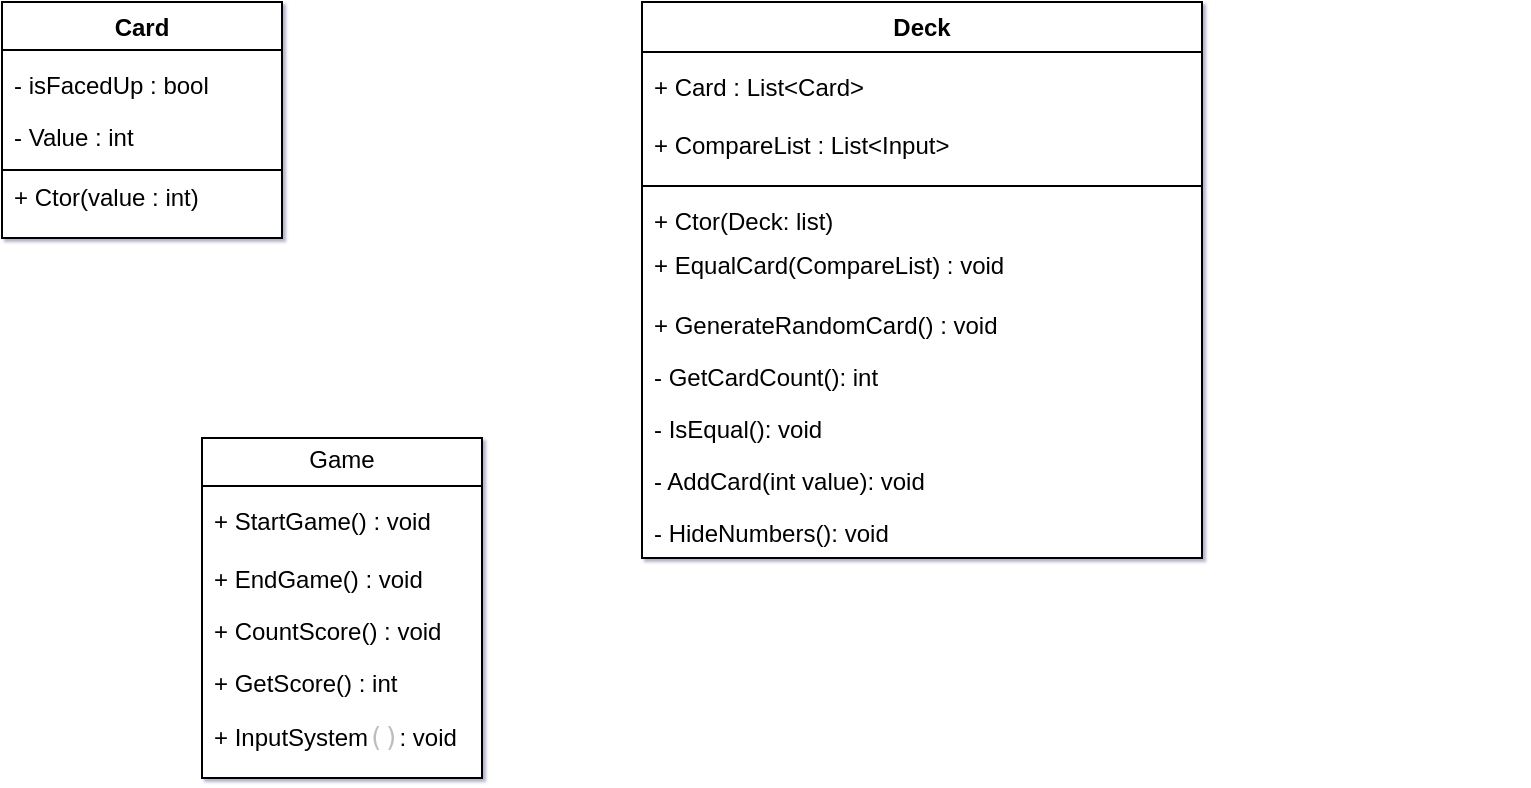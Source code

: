 <mxfile version="21.6.5" type="device">
  <diagram name="Page-1" id="inEwgcQO3QwSJFyZyE5y">
    <mxGraphModel dx="931" dy="383" grid="1" gridSize="10" guides="1" tooltips="1" connect="1" arrows="1" fold="1" page="1" pageScale="1" pageWidth="850" pageHeight="1100" math="0" shadow="1">
      <root>
        <mxCell id="0" />
        <mxCell id="1" parent="0" />
        <mxCell id="b713cjm2W3YL7Y8BEaxd-3" value="&lt;p style=&quot;margin: 4px 0px 0px; text-align: center; line-height: 50%;&quot;&gt;&lt;br&gt;&lt;b&gt;Card&lt;/b&gt;&lt;/p&gt;" style="verticalAlign=top;align=left;overflow=fill;fontSize=12;fontFamily=Helvetica;html=1;whiteSpace=wrap;" parent="1" vertex="1">
          <mxGeometry x="50" y="32" width="140" height="118" as="geometry" />
        </mxCell>
        <mxCell id="b713cjm2W3YL7Y8BEaxd-4" value="" style="line;strokeWidth=1;fillColor=none;align=left;verticalAlign=middle;spacingTop=-1;spacingLeft=3;spacingRight=3;rotatable=0;labelPosition=right;points=[];portConstraint=eastwest;strokeColor=inherit;" parent="1" vertex="1">
          <mxGeometry x="50" y="52" width="140" height="8" as="geometry" />
        </mxCell>
        <mxCell id="b713cjm2W3YL7Y8BEaxd-5" value="- isFacedUp : bool&amp;nbsp;" style="text;strokeColor=none;fillColor=none;align=left;verticalAlign=top;spacingLeft=4;spacingRight=4;overflow=hidden;rotatable=0;points=[[0,0.5],[1,0.5]];portConstraint=eastwest;whiteSpace=wrap;html=1;" parent="1" vertex="1">
          <mxGeometry x="50" y="60" width="140" height="26" as="geometry" />
        </mxCell>
        <mxCell id="b713cjm2W3YL7Y8BEaxd-7" value="" style="line;strokeWidth=1;fillColor=none;align=left;verticalAlign=middle;spacingTop=-1;spacingLeft=3;spacingRight=3;rotatable=0;labelPosition=right;points=[];portConstraint=eastwest;strokeColor=inherit;" parent="1" vertex="1">
          <mxGeometry x="50" y="112" width="140" height="8" as="geometry" />
        </mxCell>
        <mxCell id="b713cjm2W3YL7Y8BEaxd-10" value="- Value : int&amp;nbsp;" style="text;strokeColor=none;fillColor=none;align=left;verticalAlign=top;spacingLeft=4;spacingRight=4;overflow=hidden;rotatable=0;points=[[0,0.5],[1,0.5]];portConstraint=eastwest;whiteSpace=wrap;html=1;" parent="1" vertex="1">
          <mxGeometry x="50" y="86" width="140" height="26" as="geometry" />
        </mxCell>
        <mxCell id="b713cjm2W3YL7Y8BEaxd-11" value="&lt;p style=&quot;margin: 4px 0px 0px; text-align: center; line-height: 120%;&quot;&gt;Game&lt;/p&gt;" style="verticalAlign=top;align=left;overflow=fill;fontSize=12;fontFamily=Helvetica;html=1;whiteSpace=wrap;" parent="1" vertex="1">
          <mxGeometry x="150" y="250" width="140" height="170" as="geometry" />
        </mxCell>
        <mxCell id="b713cjm2W3YL7Y8BEaxd-12" value="" style="line;strokeWidth=1;fillColor=none;align=left;verticalAlign=middle;spacingTop=-1;spacingLeft=3;spacingRight=3;rotatable=0;labelPosition=right;points=[];portConstraint=eastwest;strokeColor=inherit;" parent="1" vertex="1">
          <mxGeometry x="150" y="270" width="140" height="8" as="geometry" />
        </mxCell>
        <mxCell id="b713cjm2W3YL7Y8BEaxd-15" value="+ StartGame() : void" style="text;strokeColor=none;fillColor=none;align=left;verticalAlign=top;spacingLeft=4;spacingRight=4;overflow=hidden;rotatable=0;points=[[0,0.5],[1,0.5]];portConstraint=eastwest;whiteSpace=wrap;html=1;" parent="1" vertex="1">
          <mxGeometry x="150" y="277.5" width="140" height="26" as="geometry" />
        </mxCell>
        <mxCell id="b713cjm2W3YL7Y8BEaxd-16" value="+ EndGame() : void" style="text;strokeColor=none;fillColor=none;align=left;verticalAlign=top;spacingLeft=4;spacingRight=4;overflow=hidden;rotatable=0;points=[[0,0.5],[1,0.5]];portConstraint=eastwest;whiteSpace=wrap;html=1;" parent="1" vertex="1">
          <mxGeometry x="150" y="306.5" width="140" height="26" as="geometry" />
        </mxCell>
        <mxCell id="b713cjm2W3YL7Y8BEaxd-17" value="&lt;p style=&quot;margin: 4px 0px 0px; text-align: center; line-height: 50%;&quot;&gt;&lt;br&gt;&lt;b&gt;Deck&lt;/b&gt;&lt;/p&gt;" style="verticalAlign=top;align=left;overflow=fill;fontSize=12;fontFamily=Helvetica;html=1;whiteSpace=wrap;" parent="1" vertex="1">
          <mxGeometry x="370" y="32" width="280" height="278" as="geometry" />
        </mxCell>
        <mxCell id="b713cjm2W3YL7Y8BEaxd-18" value="" style="line;strokeWidth=1;fillColor=none;align=left;verticalAlign=middle;spacingTop=-1;spacingLeft=3;spacingRight=3;rotatable=0;labelPosition=right;points=[];portConstraint=eastwest;strokeColor=inherit;" parent="1" vertex="1">
          <mxGeometry x="370" y="53" width="280" height="8" as="geometry" />
        </mxCell>
        <mxCell id="b713cjm2W3YL7Y8BEaxd-19" value="+ Card : List&amp;lt;Card&amp;gt;" style="text;strokeColor=none;fillColor=none;align=left;verticalAlign=top;spacingLeft=4;spacingRight=4;overflow=hidden;rotatable=0;points=[[0,0.5],[1,0.5]];portConstraint=eastwest;whiteSpace=wrap;html=1;" parent="1" vertex="1">
          <mxGeometry x="370" y="61" width="280" height="26" as="geometry" />
        </mxCell>
        <mxCell id="b713cjm2W3YL7Y8BEaxd-20" value="+ GenerateRandomCard() : void" style="text;strokeColor=none;fillColor=none;align=left;verticalAlign=top;spacingLeft=4;spacingRight=4;overflow=hidden;rotatable=0;points=[[0,0.5],[1,0.5]];portConstraint=eastwest;whiteSpace=wrap;html=1;" parent="1" vertex="1">
          <mxGeometry x="370" y="180" width="280" height="26" as="geometry" />
        </mxCell>
        <mxCell id="b713cjm2W3YL7Y8BEaxd-21" value="" style="line;strokeWidth=1;fillColor=none;align=left;verticalAlign=middle;spacingTop=-1;spacingLeft=3;spacingRight=3;rotatable=0;labelPosition=right;points=[];portConstraint=eastwest;strokeColor=inherit;" parent="1" vertex="1">
          <mxGeometry x="370" y="120" width="280" height="8" as="geometry" />
        </mxCell>
        <mxCell id="b713cjm2W3YL7Y8BEaxd-25" value="+ EqualCard(CompareList) : void" style="text;strokeColor=none;fillColor=none;align=left;verticalAlign=top;spacingLeft=4;spacingRight=4;overflow=hidden;rotatable=0;points=[[0,0.5],[1,0.5]];portConstraint=eastwest;whiteSpace=wrap;html=1;" parent="1" vertex="1">
          <mxGeometry x="370" y="150" width="440" height="30" as="geometry" />
        </mxCell>
        <mxCell id="b713cjm2W3YL7Y8BEaxd-28" value="+ Ctor(value : int)" style="text;strokeColor=none;fillColor=none;align=left;verticalAlign=top;spacingLeft=4;spacingRight=4;overflow=hidden;rotatable=0;points=[[0,0.5],[1,0.5]];portConstraint=eastwest;whiteSpace=wrap;html=1;" parent="1" vertex="1">
          <mxGeometry x="50" y="116" width="140" height="26" as="geometry" />
        </mxCell>
        <mxCell id="b713cjm2W3YL7Y8BEaxd-35" value="+ CountScore() : void" style="text;strokeColor=none;fillColor=none;align=left;verticalAlign=top;spacingLeft=4;spacingRight=4;overflow=hidden;rotatable=0;points=[[0,0.5],[1,0.5]];portConstraint=eastwest;whiteSpace=wrap;html=1;" parent="1" vertex="1">
          <mxGeometry x="150" y="332.5" width="140" height="26" as="geometry" />
        </mxCell>
        <mxCell id="b713cjm2W3YL7Y8BEaxd-36" value="+ GetScore() : int" style="text;strokeColor=none;fillColor=none;align=left;verticalAlign=top;spacingLeft=4;spacingRight=4;overflow=hidden;rotatable=0;points=[[0,0.5],[1,0.5]];portConstraint=eastwest;whiteSpace=wrap;html=1;" parent="1" vertex="1">
          <mxGeometry x="150" y="358.5" width="140" height="26" as="geometry" />
        </mxCell>
        <mxCell id="tG5BgOkZoNMA2-wSYlWP-2" value="+ CompareList : List&amp;lt;Input&amp;gt;&amp;nbsp;" style="text;strokeColor=none;fillColor=none;align=left;verticalAlign=top;spacingLeft=4;spacingRight=4;overflow=hidden;rotatable=0;points=[[0,0.5],[1,0.5]];portConstraint=eastwest;whiteSpace=wrap;html=1;" parent="1" vertex="1">
          <mxGeometry x="370" y="90" width="280" height="26" as="geometry" />
        </mxCell>
        <mxCell id="hObR3sScZ83Z7uzE8QlI-1" value="+ InputSystem&lt;font face=&quot;JetBrains Mono, monospace&quot; color=&quot;#bdbdbd&quot;&gt;&lt;span style=&quot;font-size: 13.067px;&quot;&gt;()&lt;/span&gt;&lt;/font&gt;&lt;span style=&quot;background-color: initial;&quot;&gt;: void&lt;/span&gt;" style="text;strokeColor=none;fillColor=none;align=left;verticalAlign=top;spacingLeft=4;spacingRight=4;overflow=hidden;rotatable=0;points=[[0,0.5],[1,0.5]];portConstraint=eastwest;whiteSpace=wrap;html=1;" vertex="1" parent="1">
          <mxGeometry x="150" y="384.5" width="140" height="26" as="geometry" />
        </mxCell>
        <mxCell id="hObR3sScZ83Z7uzE8QlI-3" value="-&amp;nbsp;GetCardCount(): int" style="text;strokeColor=none;fillColor=none;align=left;verticalAlign=top;spacingLeft=4;spacingRight=4;overflow=hidden;rotatable=0;points=[[0,0.5],[1,0.5]];portConstraint=eastwest;whiteSpace=wrap;html=1;" vertex="1" parent="1">
          <mxGeometry x="370" y="206" width="280" height="26" as="geometry" />
        </mxCell>
        <mxCell id="hObR3sScZ83Z7uzE8QlI-4" value="- IsEqual(): void" style="text;strokeColor=none;fillColor=none;align=left;verticalAlign=top;spacingLeft=4;spacingRight=4;overflow=hidden;rotatable=0;points=[[0,0.5],[1,0.5]];portConstraint=eastwest;whiteSpace=wrap;html=1;" vertex="1" parent="1">
          <mxGeometry x="370" y="232" width="280" height="26" as="geometry" />
        </mxCell>
        <mxCell id="hObR3sScZ83Z7uzE8QlI-5" value="- AddCard(int value): void" style="text;strokeColor=none;fillColor=none;align=left;verticalAlign=top;spacingLeft=4;spacingRight=4;overflow=hidden;rotatable=0;points=[[0,0.5],[1,0.5]];portConstraint=eastwest;whiteSpace=wrap;html=1;" vertex="1" parent="1">
          <mxGeometry x="370" y="258" width="280" height="26" as="geometry" />
        </mxCell>
        <mxCell id="hObR3sScZ83Z7uzE8QlI-6" value="- HideNumbers(): void" style="text;strokeColor=none;fillColor=none;align=left;verticalAlign=top;spacingLeft=4;spacingRight=4;overflow=hidden;rotatable=0;points=[[0,0.5],[1,0.5]];portConstraint=eastwest;whiteSpace=wrap;html=1;" vertex="1" parent="1">
          <mxGeometry x="370" y="284" width="280" height="26" as="geometry" />
        </mxCell>
        <mxCell id="hObR3sScZ83Z7uzE8QlI-13" value="+ Ctor(Deck: list)" style="text;strokeColor=none;fillColor=none;align=left;verticalAlign=top;spacingLeft=4;spacingRight=4;overflow=hidden;rotatable=0;points=[[0,0.5],[1,0.5]];portConstraint=eastwest;whiteSpace=wrap;html=1;" vertex="1" parent="1">
          <mxGeometry x="370" y="128" width="100" height="26" as="geometry" />
        </mxCell>
      </root>
    </mxGraphModel>
  </diagram>
</mxfile>
